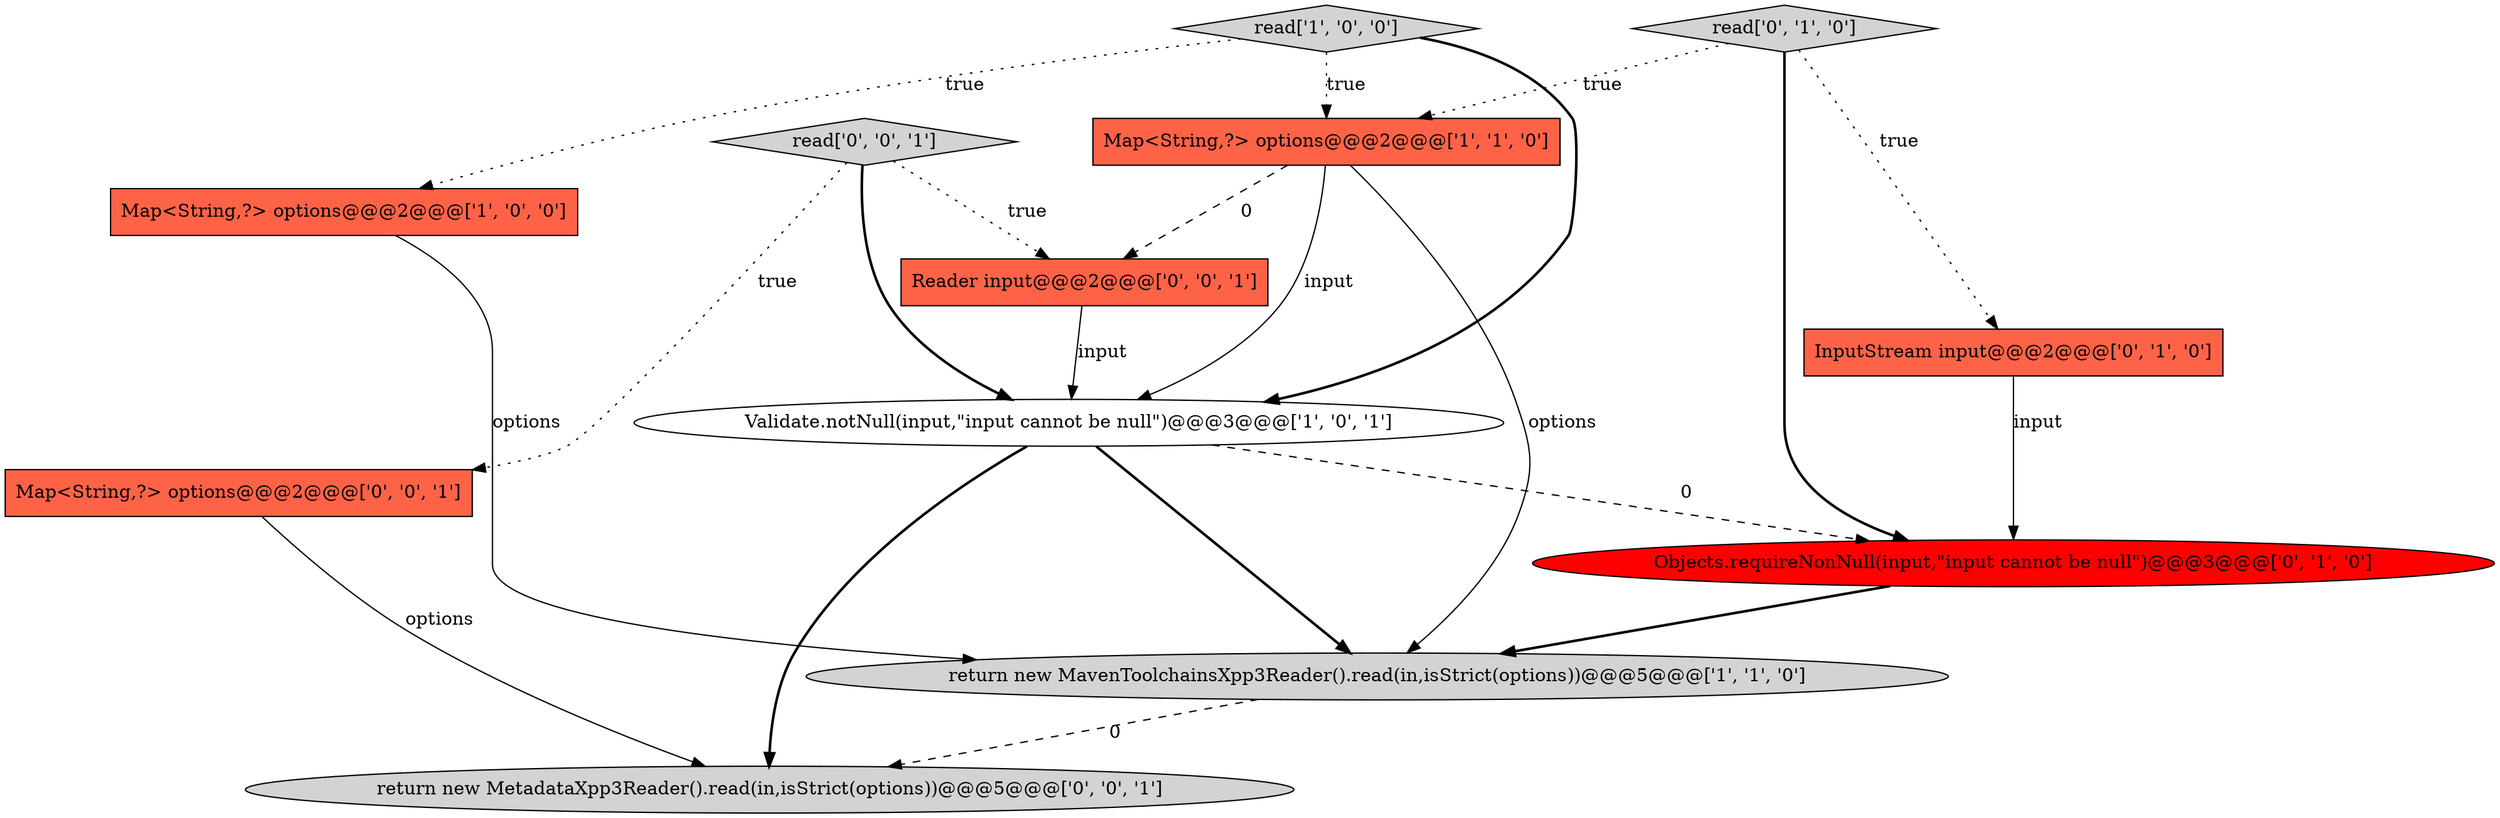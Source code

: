 digraph {
7 [style = filled, label = "read['0', '1', '0']", fillcolor = lightgray, shape = diamond image = "AAA0AAABBB2BBB"];
3 [style = filled, label = "Map<String,?> options@@@2@@@['1', '1', '0']", fillcolor = tomato, shape = box image = "AAA0AAABBB1BBB"];
5 [style = filled, label = "InputStream input@@@2@@@['0', '1', '0']", fillcolor = tomato, shape = box image = "AAA0AAABBB2BBB"];
9 [style = filled, label = "Reader input@@@2@@@['0', '0', '1']", fillcolor = tomato, shape = box image = "AAA0AAABBB3BBB"];
4 [style = filled, label = "read['1', '0', '0']", fillcolor = lightgray, shape = diamond image = "AAA0AAABBB1BBB"];
8 [style = filled, label = "Map<String,?> options@@@2@@@['0', '0', '1']", fillcolor = tomato, shape = box image = "AAA0AAABBB3BBB"];
11 [style = filled, label = "read['0', '0', '1']", fillcolor = lightgray, shape = diamond image = "AAA0AAABBB3BBB"];
0 [style = filled, label = "Map<String,?> options@@@2@@@['1', '0', '0']", fillcolor = tomato, shape = box image = "AAA0AAABBB1BBB"];
2 [style = filled, label = "return new MavenToolchainsXpp3Reader().read(in,isStrict(options))@@@5@@@['1', '1', '0']", fillcolor = lightgray, shape = ellipse image = "AAA0AAABBB1BBB"];
1 [style = filled, label = "Validate.notNull(input,\"input cannot be null\")@@@3@@@['1', '0', '1']", fillcolor = white, shape = ellipse image = "AAA0AAABBB1BBB"];
10 [style = filled, label = "return new MetadataXpp3Reader().read(in,isStrict(options))@@@5@@@['0', '0', '1']", fillcolor = lightgray, shape = ellipse image = "AAA0AAABBB3BBB"];
6 [style = filled, label = "Objects.requireNonNull(input,\"input cannot be null\")@@@3@@@['0', '1', '0']", fillcolor = red, shape = ellipse image = "AAA1AAABBB2BBB"];
11->1 [style = bold, label=""];
4->0 [style = dotted, label="true"];
8->10 [style = solid, label="options"];
5->6 [style = solid, label="input"];
11->9 [style = dotted, label="true"];
2->10 [style = dashed, label="0"];
7->5 [style = dotted, label="true"];
6->2 [style = bold, label=""];
4->3 [style = dotted, label="true"];
9->1 [style = solid, label="input"];
3->9 [style = dashed, label="0"];
3->1 [style = solid, label="input"];
3->2 [style = solid, label="options"];
7->3 [style = dotted, label="true"];
1->6 [style = dashed, label="0"];
7->6 [style = bold, label=""];
11->8 [style = dotted, label="true"];
1->2 [style = bold, label=""];
4->1 [style = bold, label=""];
0->2 [style = solid, label="options"];
1->10 [style = bold, label=""];
}
